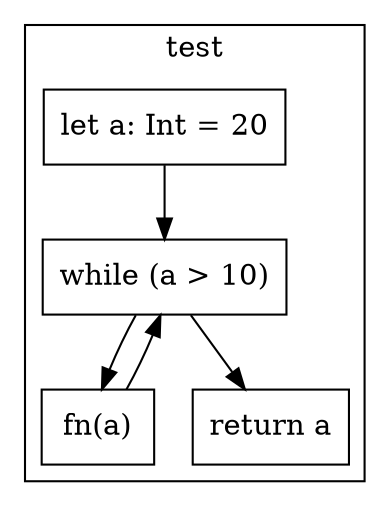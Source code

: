 digraph "unbound-loop-4" {
    node [shape=box];
    subgraph "cluster_fn" {
        label="fn";
    }
    subgraph "cluster_test" {
        label="test";
        "test_142" [label="let a: Int = 20"];
        "test_143" [label="while (a > 10)"];
        "test_145" [label="fn(a)"];
        "test_148" [label="return a"];
        "test_142" -> "test_143";
        "test_143" -> "test_145";
        "test_145" -> "test_143";
        "test_143" -> "test_148";
    }
}
